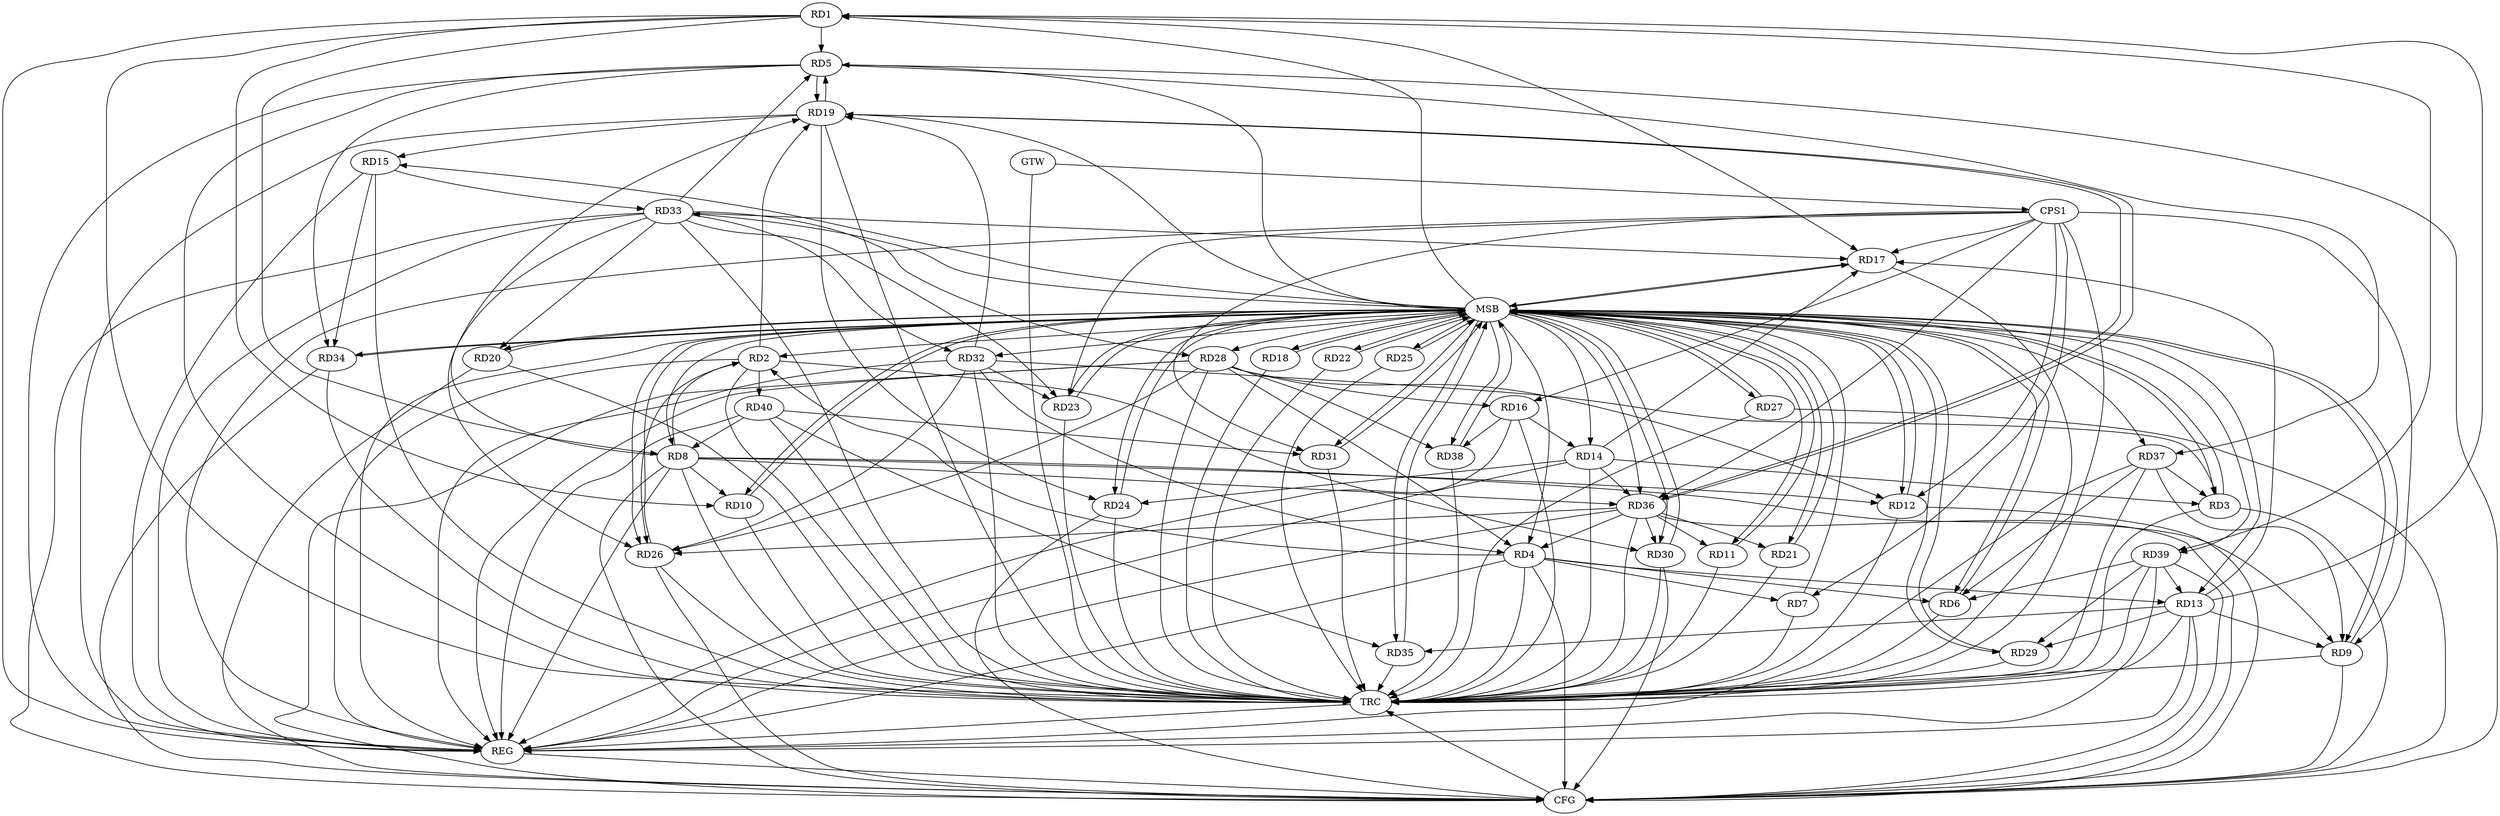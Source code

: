 strict digraph G {
  RD1 [ label="RD1" ];
  RD2 [ label="RD2" ];
  RD3 [ label="RD3" ];
  RD4 [ label="RD4" ];
  RD5 [ label="RD5" ];
  RD6 [ label="RD6" ];
  RD7 [ label="RD7" ];
  RD8 [ label="RD8" ];
  RD9 [ label="RD9" ];
  RD10 [ label="RD10" ];
  RD11 [ label="RD11" ];
  RD12 [ label="RD12" ];
  RD13 [ label="RD13" ];
  RD14 [ label="RD14" ];
  RD15 [ label="RD15" ];
  RD16 [ label="RD16" ];
  RD17 [ label="RD17" ];
  RD18 [ label="RD18" ];
  RD19 [ label="RD19" ];
  RD20 [ label="RD20" ];
  RD21 [ label="RD21" ];
  RD22 [ label="RD22" ];
  RD23 [ label="RD23" ];
  RD24 [ label="RD24" ];
  RD25 [ label="RD25" ];
  RD26 [ label="RD26" ];
  RD27 [ label="RD27" ];
  RD28 [ label="RD28" ];
  RD29 [ label="RD29" ];
  RD30 [ label="RD30" ];
  RD31 [ label="RD31" ];
  RD32 [ label="RD32" ];
  RD33 [ label="RD33" ];
  RD34 [ label="RD34" ];
  RD35 [ label="RD35" ];
  RD36 [ label="RD36" ];
  RD37 [ label="RD37" ];
  RD38 [ label="RD38" ];
  RD39 [ label="RD39" ];
  RD40 [ label="RD40" ];
  CPS1 [ label="CPS1" ];
  GTW [ label="GTW" ];
  REG [ label="REG" ];
  MSB [ label="MSB" ];
  CFG [ label="CFG" ];
  TRC [ label="TRC" ];
  RD1 -> RD5;
  RD1 -> RD8;
  RD1 -> RD10;
  RD13 -> RD1;
  RD1 -> RD17;
  RD1 -> RD39;
  RD4 -> RD2;
  RD8 -> RD2;
  RD2 -> RD19;
  RD2 -> RD26;
  RD2 -> RD30;
  RD2 -> RD40;
  RD14 -> RD3;
  RD32 -> RD3;
  RD37 -> RD3;
  RD4 -> RD6;
  RD4 -> RD7;
  RD4 -> RD13;
  RD28 -> RD4;
  RD32 -> RD4;
  RD36 -> RD4;
  RD5 -> RD19;
  RD19 -> RD5;
  RD33 -> RD5;
  RD5 -> RD34;
  RD5 -> RD37;
  RD37 -> RD6;
  RD39 -> RD6;
  RD8 -> RD9;
  RD8 -> RD10;
  RD8 -> RD12;
  RD8 -> RD19;
  RD8 -> RD36;
  RD40 -> RD8;
  RD13 -> RD9;
  RD37 -> RD9;
  RD36 -> RD11;
  RD28 -> RD12;
  RD13 -> RD17;
  RD13 -> RD29;
  RD13 -> RD35;
  RD39 -> RD13;
  RD16 -> RD14;
  RD14 -> RD17;
  RD14 -> RD24;
  RD14 -> RD36;
  RD19 -> RD15;
  RD15 -> RD33;
  RD15 -> RD34;
  RD28 -> RD16;
  RD16 -> RD38;
  RD33 -> RD17;
  RD19 -> RD24;
  RD32 -> RD19;
  RD19 -> RD36;
  RD36 -> RD19;
  RD33 -> RD20;
  RD36 -> RD21;
  RD32 -> RD23;
  RD33 -> RD23;
  RD28 -> RD26;
  RD32 -> RD26;
  RD33 -> RD26;
  RD36 -> RD26;
  RD33 -> RD28;
  RD28 -> RD38;
  RD39 -> RD29;
  RD36 -> RD30;
  RD40 -> RD31;
  RD33 -> RD32;
  RD40 -> RD35;
  CPS1 -> RD12;
  CPS1 -> RD16;
  CPS1 -> RD7;
  CPS1 -> RD36;
  CPS1 -> RD31;
  CPS1 -> RD23;
  CPS1 -> RD9;
  CPS1 -> RD17;
  GTW -> CPS1;
  RD1 -> REG;
  RD2 -> REG;
  RD4 -> REG;
  RD5 -> REG;
  RD8 -> REG;
  RD13 -> REG;
  RD14 -> REG;
  RD15 -> REG;
  RD16 -> REG;
  RD19 -> REG;
  RD28 -> REG;
  RD32 -> REG;
  RD33 -> REG;
  RD36 -> REG;
  RD37 -> REG;
  RD39 -> REG;
  RD40 -> REG;
  CPS1 -> REG;
  RD3 -> MSB;
  MSB -> RD17;
  MSB -> RD21;
  MSB -> RD29;
  MSB -> RD36;
  MSB -> REG;
  RD6 -> MSB;
  MSB -> RD4;
  MSB -> RD28;
  MSB -> RD38;
  RD7 -> MSB;
  MSB -> RD19;
  MSB -> RD23;
  RD9 -> MSB;
  MSB -> RD1;
  MSB -> RD6;
  MSB -> RD22;
  MSB -> RD27;
  RD10 -> MSB;
  MSB -> RD13;
  MSB -> RD26;
  MSB -> RD37;
  RD11 -> MSB;
  MSB -> RD9;
  RD12 -> MSB;
  RD17 -> MSB;
  MSB -> RD15;
  MSB -> RD24;
  MSB -> RD25;
  MSB -> RD33;
  MSB -> RD34;
  MSB -> RD35;
  RD18 -> MSB;
  RD20 -> MSB;
  RD21 -> MSB;
  MSB -> RD11;
  MSB -> RD31;
  RD22 -> MSB;
  RD23 -> MSB;
  MSB -> RD20;
  RD24 -> MSB;
  MSB -> RD14;
  MSB -> RD18;
  RD25 -> MSB;
  MSB -> RD39;
  RD26 -> MSB;
  MSB -> RD2;
  MSB -> RD30;
  RD27 -> MSB;
  RD29 -> MSB;
  RD30 -> MSB;
  MSB -> RD8;
  MSB -> RD32;
  RD31 -> MSB;
  MSB -> RD3;
  MSB -> RD10;
  RD34 -> MSB;
  RD35 -> MSB;
  MSB -> RD5;
  MSB -> RD12;
  RD38 -> MSB;
  RD33 -> CFG;
  RD28 -> CFG;
  RD36 -> CFG;
  RD20 -> CFG;
  RD9 -> CFG;
  RD12 -> CFG;
  RD5 -> CFG;
  RD27 -> CFG;
  RD26 -> CFG;
  RD39 -> CFG;
  RD13 -> CFG;
  RD30 -> CFG;
  RD8 -> CFG;
  RD4 -> CFG;
  RD24 -> CFG;
  RD34 -> CFG;
  RD3 -> CFG;
  REG -> CFG;
  RD1 -> TRC;
  RD2 -> TRC;
  RD3 -> TRC;
  RD4 -> TRC;
  RD5 -> TRC;
  RD6 -> TRC;
  RD7 -> TRC;
  RD8 -> TRC;
  RD9 -> TRC;
  RD10 -> TRC;
  RD11 -> TRC;
  RD12 -> TRC;
  RD13 -> TRC;
  RD14 -> TRC;
  RD15 -> TRC;
  RD16 -> TRC;
  RD17 -> TRC;
  RD18 -> TRC;
  RD19 -> TRC;
  RD20 -> TRC;
  RD21 -> TRC;
  RD22 -> TRC;
  RD23 -> TRC;
  RD24 -> TRC;
  RD25 -> TRC;
  RD26 -> TRC;
  RD27 -> TRC;
  RD28 -> TRC;
  RD29 -> TRC;
  RD30 -> TRC;
  RD31 -> TRC;
  RD32 -> TRC;
  RD33 -> TRC;
  RD34 -> TRC;
  RD35 -> TRC;
  RD36 -> TRC;
  RD37 -> TRC;
  RD38 -> TRC;
  RD39 -> TRC;
  RD40 -> TRC;
  CPS1 -> TRC;
  GTW -> TRC;
  CFG -> TRC;
  TRC -> REG;
}
